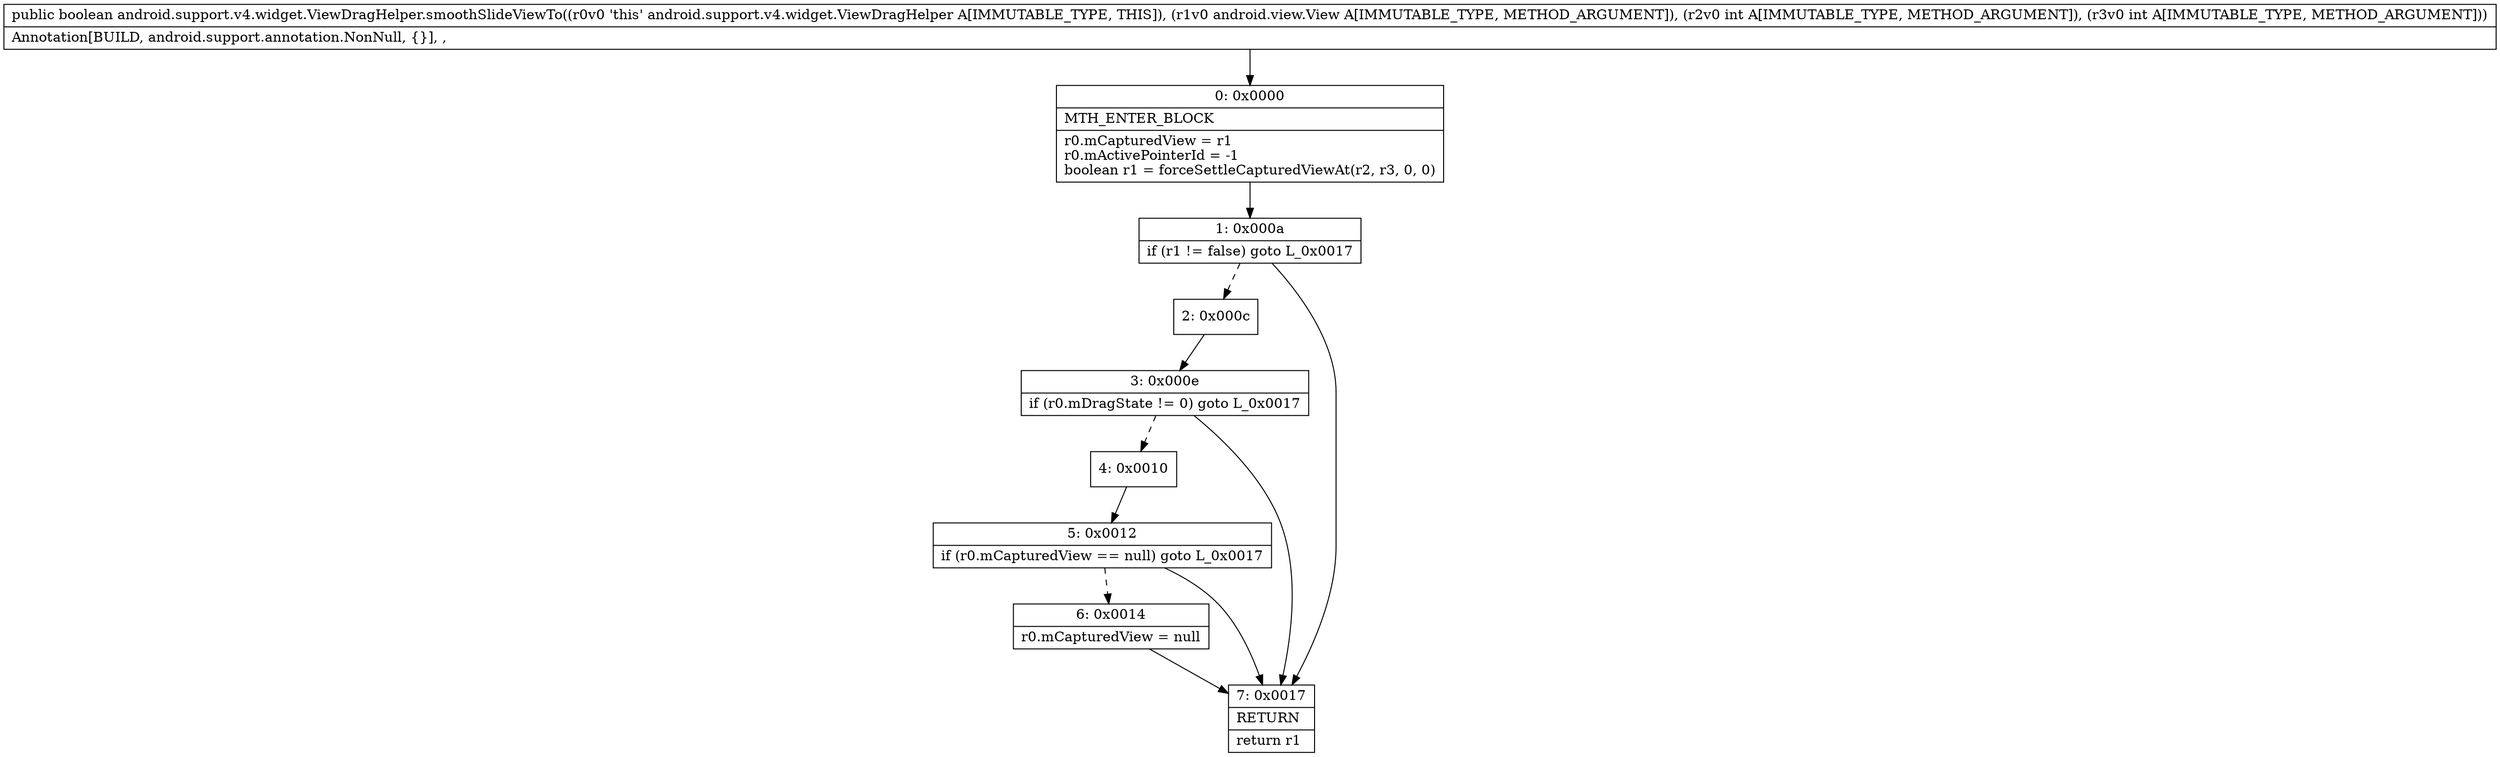 digraph "CFG forandroid.support.v4.widget.ViewDragHelper.smoothSlideViewTo(Landroid\/view\/View;II)Z" {
Node_0 [shape=record,label="{0\:\ 0x0000|MTH_ENTER_BLOCK\l|r0.mCapturedView = r1\lr0.mActivePointerId = \-1\lboolean r1 = forceSettleCapturedViewAt(r2, r3, 0, 0)\l}"];
Node_1 [shape=record,label="{1\:\ 0x000a|if (r1 != false) goto L_0x0017\l}"];
Node_2 [shape=record,label="{2\:\ 0x000c}"];
Node_3 [shape=record,label="{3\:\ 0x000e|if (r0.mDragState != 0) goto L_0x0017\l}"];
Node_4 [shape=record,label="{4\:\ 0x0010}"];
Node_5 [shape=record,label="{5\:\ 0x0012|if (r0.mCapturedView == null) goto L_0x0017\l}"];
Node_6 [shape=record,label="{6\:\ 0x0014|r0.mCapturedView = null\l}"];
Node_7 [shape=record,label="{7\:\ 0x0017|RETURN\l|return r1\l}"];
MethodNode[shape=record,label="{public boolean android.support.v4.widget.ViewDragHelper.smoothSlideViewTo((r0v0 'this' android.support.v4.widget.ViewDragHelper A[IMMUTABLE_TYPE, THIS]), (r1v0 android.view.View A[IMMUTABLE_TYPE, METHOD_ARGUMENT]), (r2v0 int A[IMMUTABLE_TYPE, METHOD_ARGUMENT]), (r3v0 int A[IMMUTABLE_TYPE, METHOD_ARGUMENT]))  | Annotation[BUILD, android.support.annotation.NonNull, \{\}], , \l}"];
MethodNode -> Node_0;
Node_0 -> Node_1;
Node_1 -> Node_2[style=dashed];
Node_1 -> Node_7;
Node_2 -> Node_3;
Node_3 -> Node_4[style=dashed];
Node_3 -> Node_7;
Node_4 -> Node_5;
Node_5 -> Node_6[style=dashed];
Node_5 -> Node_7;
Node_6 -> Node_7;
}


